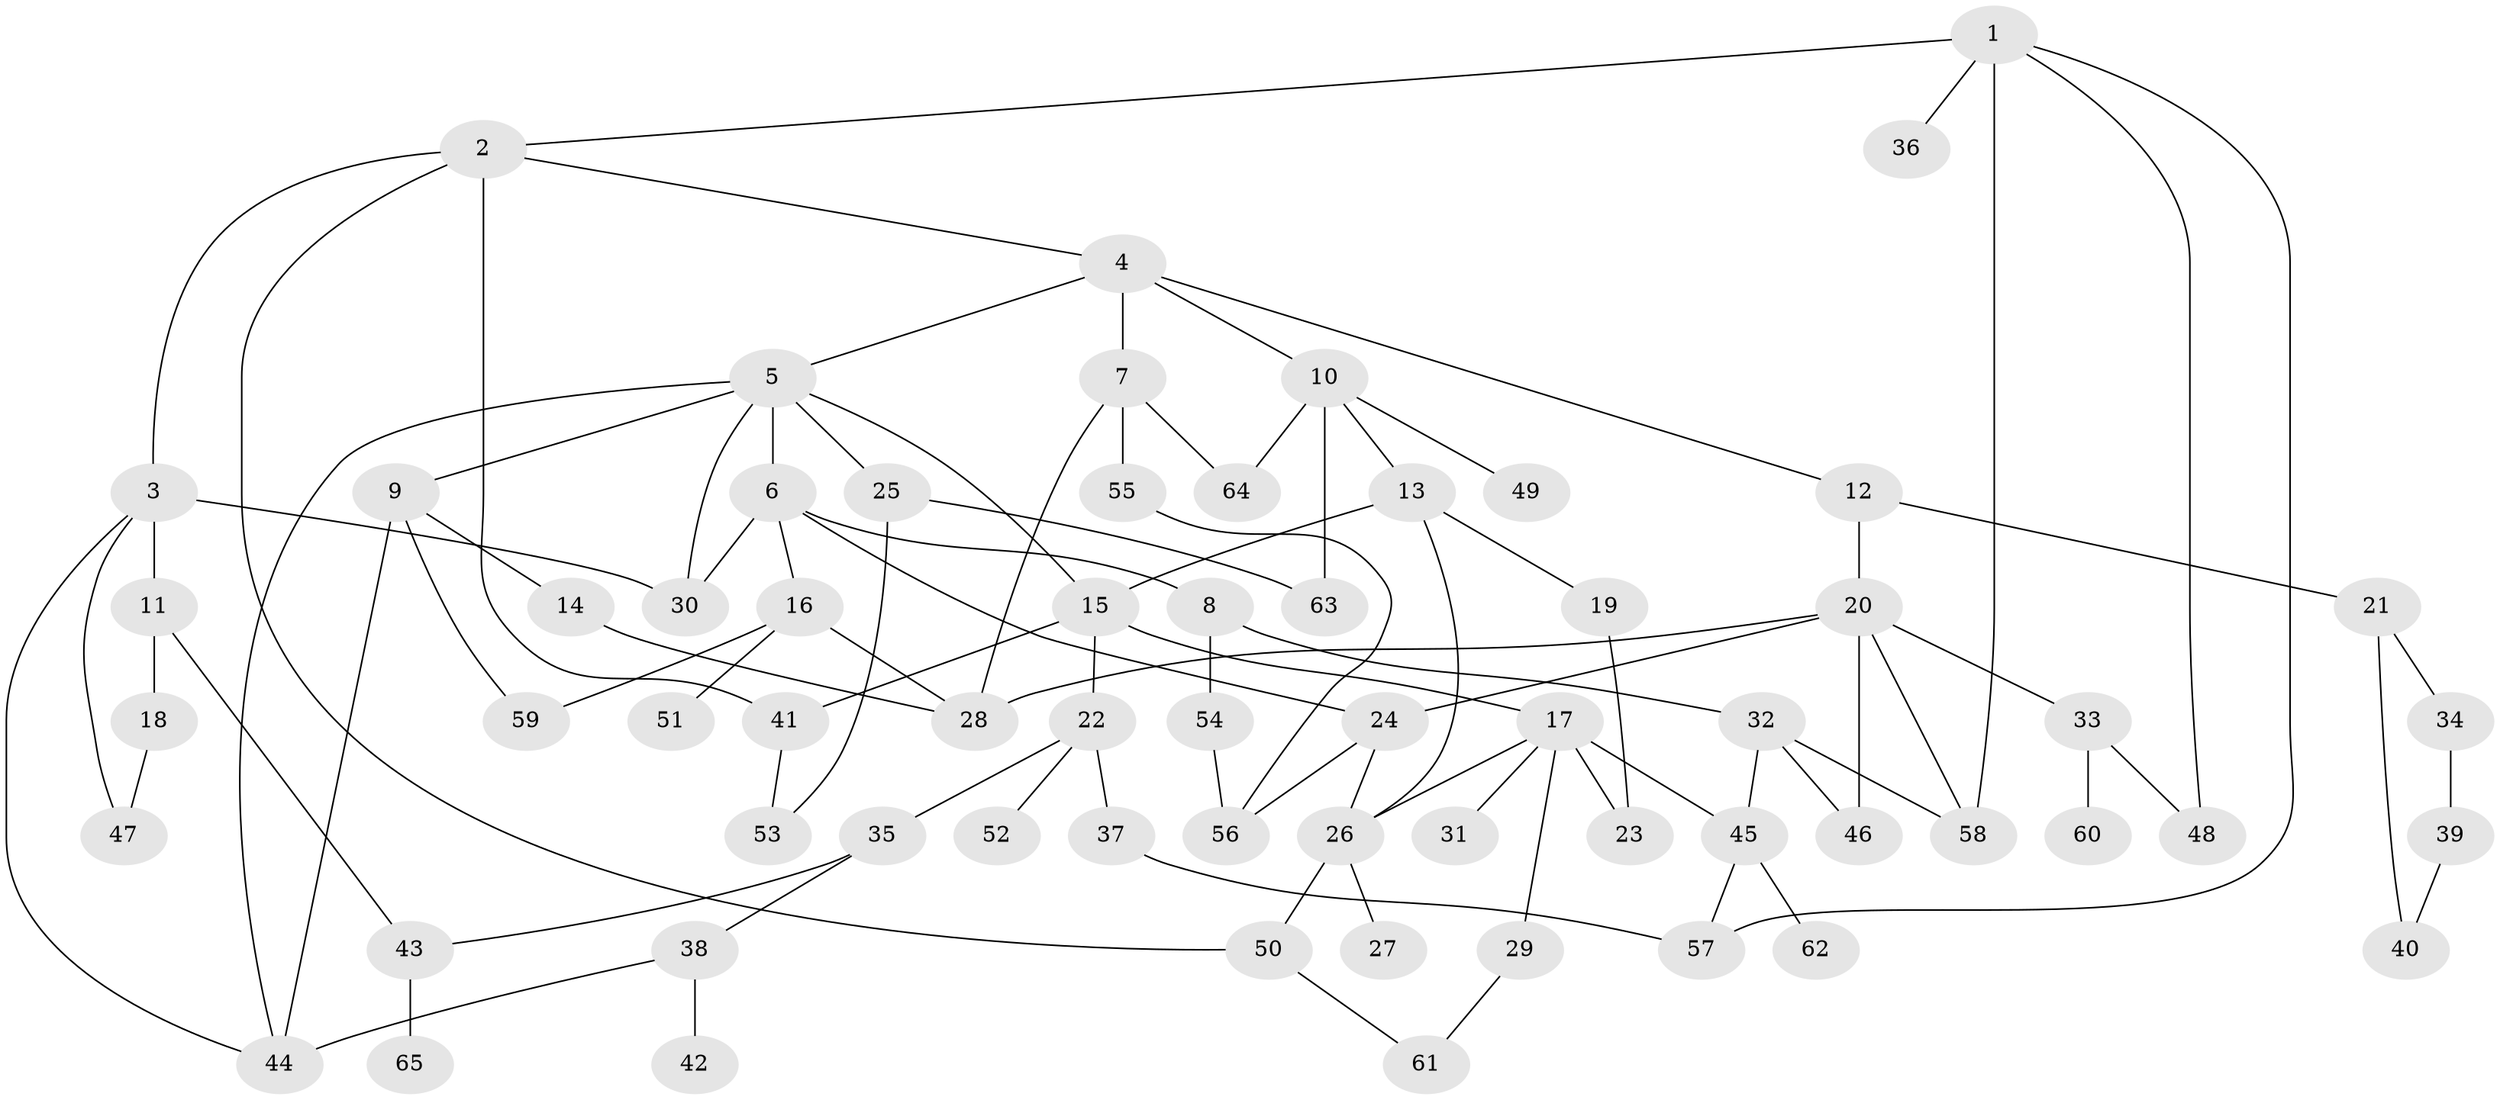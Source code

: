 // Generated by graph-tools (version 1.1) at 2025/25/03/09/25 03:25:32]
// undirected, 65 vertices, 96 edges
graph export_dot {
graph [start="1"]
  node [color=gray90,style=filled];
  1;
  2;
  3;
  4;
  5;
  6;
  7;
  8;
  9;
  10;
  11;
  12;
  13;
  14;
  15;
  16;
  17;
  18;
  19;
  20;
  21;
  22;
  23;
  24;
  25;
  26;
  27;
  28;
  29;
  30;
  31;
  32;
  33;
  34;
  35;
  36;
  37;
  38;
  39;
  40;
  41;
  42;
  43;
  44;
  45;
  46;
  47;
  48;
  49;
  50;
  51;
  52;
  53;
  54;
  55;
  56;
  57;
  58;
  59;
  60;
  61;
  62;
  63;
  64;
  65;
  1 -- 2;
  1 -- 36;
  1 -- 48;
  1 -- 58;
  1 -- 57;
  2 -- 3;
  2 -- 4;
  2 -- 50;
  2 -- 41;
  3 -- 11;
  3 -- 47;
  3 -- 30;
  3 -- 44;
  4 -- 5;
  4 -- 7;
  4 -- 10;
  4 -- 12;
  5 -- 6;
  5 -- 9;
  5 -- 15;
  5 -- 25;
  5 -- 30;
  5 -- 44;
  6 -- 8;
  6 -- 16;
  6 -- 30;
  6 -- 24;
  7 -- 55;
  7 -- 64;
  7 -- 28;
  8 -- 32;
  8 -- 54;
  9 -- 14;
  9 -- 59;
  9 -- 44;
  10 -- 13;
  10 -- 49;
  10 -- 64;
  10 -- 63;
  11 -- 18;
  11 -- 43;
  12 -- 20;
  12 -- 21;
  13 -- 19;
  13 -- 26;
  13 -- 15;
  14 -- 28;
  15 -- 17;
  15 -- 22;
  15 -- 41;
  16 -- 51;
  16 -- 59;
  16 -- 28;
  17 -- 29;
  17 -- 31;
  17 -- 45;
  17 -- 23;
  17 -- 26;
  18 -- 47;
  19 -- 23;
  20 -- 24;
  20 -- 28;
  20 -- 33;
  20 -- 46;
  20 -- 58;
  21 -- 34;
  21 -- 40;
  22 -- 35;
  22 -- 37;
  22 -- 52;
  24 -- 26;
  24 -- 56;
  25 -- 53;
  25 -- 63;
  26 -- 27;
  26 -- 50;
  29 -- 61;
  32 -- 45;
  32 -- 46;
  32 -- 58;
  33 -- 60;
  33 -- 48;
  34 -- 39;
  35 -- 38;
  35 -- 43;
  37 -- 57;
  38 -- 42;
  38 -- 44;
  39 -- 40;
  41 -- 53;
  43 -- 65;
  45 -- 57;
  45 -- 62;
  50 -- 61;
  54 -- 56;
  55 -- 56;
}
